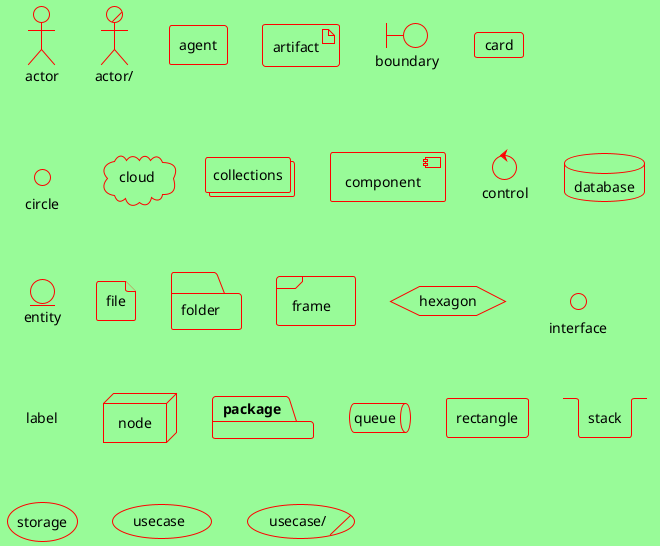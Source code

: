 @startuml
<style>
componentDiagram {
BackGroundColor palegreen
LineThickness 1
LineColor red
}
</style>
actor actor
actor/ "actor/"
agent agent
artifact artifact
boundary boundary
card card
circle circle
cloud cloud
collections collections
component component
control control
database database
entity entity
file file
folder folder
frame frame
hexagon hexagon
interface interface
label label
node node
package package
queue queue
rectangle rectangle
stack stack
storage storage
usecase usecase
usecase/ "usecase/"
@enduml
